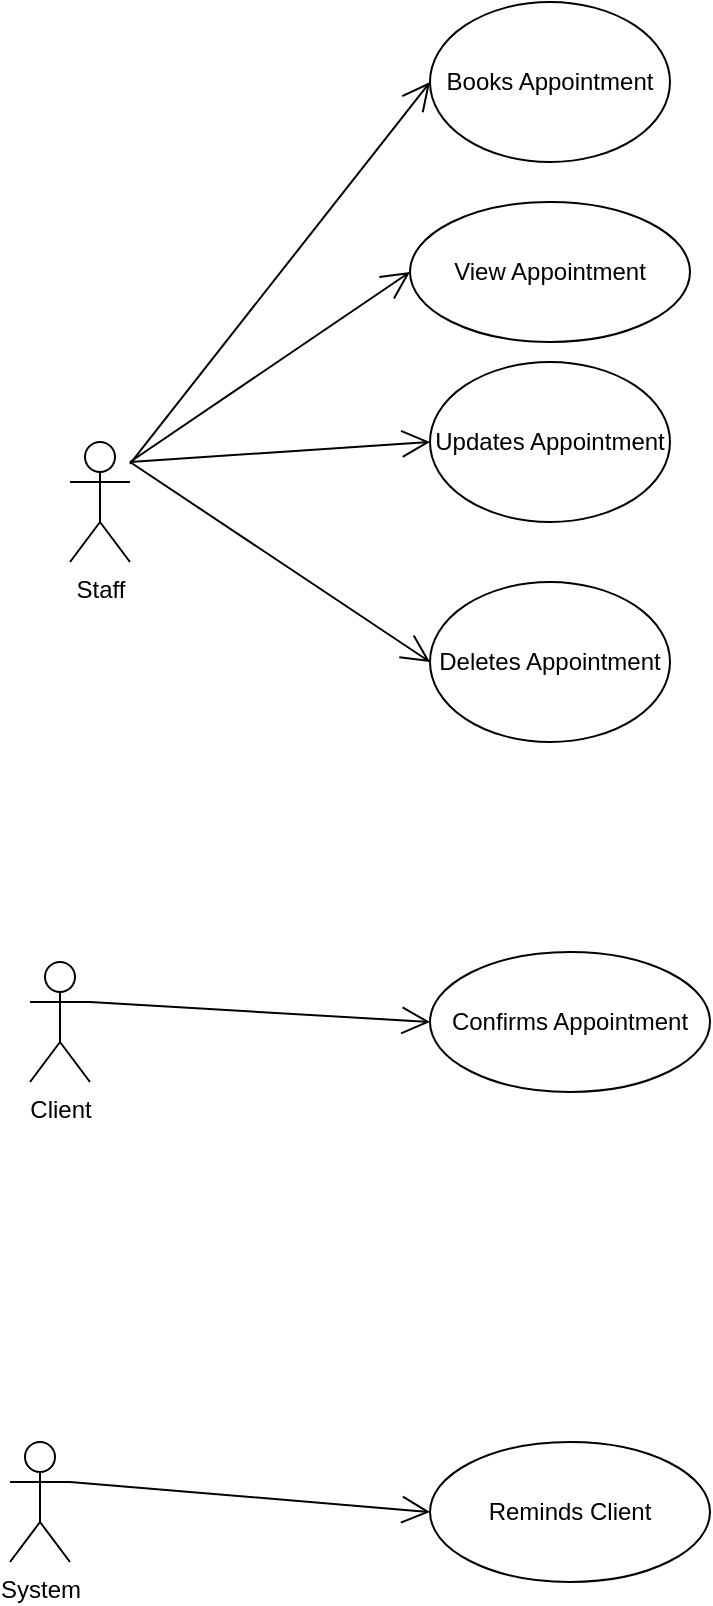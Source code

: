 <mxfile version="13.0.3" type="device" pages="3"><diagram id="Vl0G0MiH7lMJGUPgqh1n" name="UseCases"><mxGraphModel dx="1102" dy="642" grid="1" gridSize="10" guides="1" tooltips="1" connect="1" arrows="1" fold="1" page="1" pageScale="1" pageWidth="850" pageHeight="1100" math="0" shadow="0"><root><mxCell id="0"/><mxCell id="1" parent="0"/><mxCell id="QR6DyhkQU_RC2A-43KTA-1" value="Staff" style="shape=umlActor;verticalLabelPosition=bottom;labelBackgroundColor=#ffffff;verticalAlign=top;html=1;outlineConnect=0;" parent="1" vertex="1"><mxGeometry x="120" y="280" width="30" height="60" as="geometry"/></mxCell><mxCell id="QR6DyhkQU_RC2A-43KTA-2" value="Books Appointment" style="ellipse;whiteSpace=wrap;html=1;" parent="1" vertex="1"><mxGeometry x="300" y="60" width="120" height="80" as="geometry"/></mxCell><mxCell id="QR6DyhkQU_RC2A-43KTA-3" value="Updates Appointment" style="ellipse;whiteSpace=wrap;html=1;" parent="1" vertex="1"><mxGeometry x="300" y="240" width="120" height="80" as="geometry"/></mxCell><mxCell id="QR6DyhkQU_RC2A-43KTA-4" value="Deletes Appointment" style="ellipse;whiteSpace=wrap;html=1;" parent="1" vertex="1"><mxGeometry x="300" y="350" width="120" height="80" as="geometry"/></mxCell><mxCell id="QR6DyhkQU_RC2A-43KTA-5" value="Client" style="shape=umlActor;verticalLabelPosition=bottom;labelBackgroundColor=#ffffff;verticalAlign=top;html=1;outlineConnect=0;" parent="1" vertex="1"><mxGeometry x="100" y="540" width="30" height="60" as="geometry"/></mxCell><mxCell id="QR6DyhkQU_RC2A-43KTA-8" value="Confirms Appointment" style="ellipse;whiteSpace=wrap;html=1;" parent="1" vertex="1"><mxGeometry x="300" y="535" width="140" height="70" as="geometry"/></mxCell><mxCell id="QR6DyhkQU_RC2A-43KTA-9" value="System" style="shape=umlActor;verticalLabelPosition=bottom;labelBackgroundColor=#ffffff;verticalAlign=top;html=1;" parent="1" vertex="1"><mxGeometry x="90" y="780" width="30" height="60" as="geometry"/></mxCell><mxCell id="QR6DyhkQU_RC2A-43KTA-10" value="Reminds Client" style="ellipse;whiteSpace=wrap;html=1;" parent="1" vertex="1"><mxGeometry x="300" y="780" width="140" height="70" as="geometry"/></mxCell><mxCell id="QR6DyhkQU_RC2A-43KTA-11" value="View Appointment" style="ellipse;whiteSpace=wrap;html=1;" parent="1" vertex="1"><mxGeometry x="290" y="160" width="140" height="70" as="geometry"/></mxCell><mxCell id="QR6DyhkQU_RC2A-43KTA-12" value="" style="endArrow=open;endFill=1;endSize=12;html=1;" parent="1" source="QR6DyhkQU_RC2A-43KTA-1" edge="1"><mxGeometry width="160" relative="1" as="geometry"><mxPoint x="140" y="100" as="sourcePoint"/><mxPoint x="300" y="100" as="targetPoint"/></mxGeometry></mxCell><mxCell id="QR6DyhkQU_RC2A-43KTA-13" value="" style="endArrow=open;endFill=1;endSize=12;html=1;entryX=0;entryY=0.5;entryDx=0;entryDy=0;" parent="1" target="QR6DyhkQU_RC2A-43KTA-3" edge="1"><mxGeometry width="160" relative="1" as="geometry"><mxPoint x="150" y="290" as="sourcePoint"/><mxPoint x="310" y="290" as="targetPoint"/></mxGeometry></mxCell><mxCell id="QR6DyhkQU_RC2A-43KTA-14" value="" style="endArrow=open;endFill=1;endSize=12;html=1;entryX=0;entryY=0.5;entryDx=0;entryDy=0;" parent="1" target="QR6DyhkQU_RC2A-43KTA-11" edge="1"><mxGeometry width="160" relative="1" as="geometry"><mxPoint x="150" y="290" as="sourcePoint"/><mxPoint x="310" y="290" as="targetPoint"/></mxGeometry></mxCell><mxCell id="QR6DyhkQU_RC2A-43KTA-15" value="" style="endArrow=open;endFill=1;endSize=12;html=1;entryX=0;entryY=0.5;entryDx=0;entryDy=0;" parent="1" target="QR6DyhkQU_RC2A-43KTA-4" edge="1"><mxGeometry width="160" relative="1" as="geometry"><mxPoint x="150" y="290" as="sourcePoint"/><mxPoint x="310" y="290" as="targetPoint"/></mxGeometry></mxCell><mxCell id="QR6DyhkQU_RC2A-43KTA-16" value="" style="endArrow=open;endFill=1;endSize=12;html=1;entryX=0;entryY=0.5;entryDx=0;entryDy=0;" parent="1" target="QR6DyhkQU_RC2A-43KTA-8" edge="1"><mxGeometry width="160" relative="1" as="geometry"><mxPoint x="130" y="560" as="sourcePoint"/><mxPoint x="290" y="560" as="targetPoint"/></mxGeometry></mxCell><mxCell id="QR6DyhkQU_RC2A-43KTA-17" value="" style="endArrow=open;endFill=1;endSize=12;html=1;entryX=0;entryY=0.5;entryDx=0;entryDy=0;" parent="1" target="QR6DyhkQU_RC2A-43KTA-10" edge="1"><mxGeometry width="160" relative="1" as="geometry"><mxPoint x="120" y="800" as="sourcePoint"/><mxPoint x="280" y="800" as="targetPoint"/></mxGeometry></mxCell></root></mxGraphModel></diagram><diagram id="TnYZfUgmt3GwBNTBh49e" name="EntityRelations-DomainModel"><mxGraphModel dx="1102" dy="642" grid="1" gridSize="10" guides="1" tooltips="1" connect="1" arrows="1" fold="1" page="1" pageScale="1" pageWidth="850" pageHeight="1100" math="0" shadow="0"><root><mxCell id="fX2Ph-ExrJr-Wufg2tws-0"/><mxCell id="fX2Ph-ExrJr-Wufg2tws-1" parent="fX2Ph-ExrJr-Wufg2tws-0"/><mxCell id="fX2Ph-ExrJr-Wufg2tws-16" value="Schedule" style="swimlane;fontStyle=0;childLayout=stackLayout;horizontal=1;startSize=26;horizontalStack=0;resizeParent=1;resizeParentMax=0;resizeLast=0;collapsible=1;marginBottom=0;align=center;fontSize=14;" vertex="1" parent="fX2Ph-ExrJr-Wufg2tws-1"><mxGeometry x="330" y="310" width="160" height="52" as="geometry"/></mxCell><mxCell id="fX2Ph-ExrJr-Wufg2tws-17" value="Row 1" style="text;strokeColor=none;fillColor=none;spacingLeft=4;spacingRight=4;overflow=hidden;rotatable=0;points=[[0,0.5],[1,0.5]];portConstraint=eastwest;fontSize=12;" vertex="1" parent="fX2Ph-ExrJr-Wufg2tws-16"><mxGeometry y="26" width="160" height="26" as="geometry"/></mxCell><mxCell id="fX2Ph-ExrJr-Wufg2tws-12" value="Appointment" style="swimlane;fontStyle=0;childLayout=stackLayout;horizontal=1;startSize=26;horizontalStack=0;resizeParent=1;resizeParentMax=0;resizeLast=0;collapsible=1;marginBottom=0;align=center;fontSize=14;" vertex="1" parent="fX2Ph-ExrJr-Wufg2tws-1"><mxGeometry x="330" y="460" width="160" height="52" as="geometry"/></mxCell><mxCell id="fX2Ph-ExrJr-Wufg2tws-13" value="Row 1" style="text;strokeColor=none;fillColor=none;spacingLeft=4;spacingRight=4;overflow=hidden;rotatable=0;points=[[0,0.5],[1,0.5]];portConstraint=eastwest;fontSize=12;" vertex="1" parent="fX2Ph-ExrJr-Wufg2tws-12"><mxGeometry y="26" width="160" height="26" as="geometry"/></mxCell><mxCell id="fX2Ph-ExrJr-Wufg2tws-8" value="Client" style="swimlane;fontStyle=0;childLayout=stackLayout;horizontal=1;startSize=26;horizontalStack=0;resizeParent=1;resizeParentMax=0;resizeLast=0;collapsible=1;marginBottom=0;align=center;fontSize=14;" vertex="1" parent="fX2Ph-ExrJr-Wufg2tws-1"><mxGeometry y="691" width="160" height="110" as="geometry"/></mxCell><mxCell id="fX2Ph-ExrJr-Wufg2tws-9" value="name&#10;phone&#10;email" style="text;strokeColor=none;fillColor=none;spacingLeft=4;spacingRight=4;overflow=hidden;rotatable=0;points=[[0,0.5],[1,0.5]];portConstraint=eastwest;fontSize=12;" vertex="1" parent="fX2Ph-ExrJr-Wufg2tws-8"><mxGeometry y="26" width="160" height="84" as="geometry"/></mxCell><mxCell id="fX2Ph-ExrJr-Wufg2tws-20" value="Staff" style="swimlane;fontStyle=0;childLayout=stackLayout;horizontal=1;startSize=26;horizontalStack=0;resizeParent=1;resizeParentMax=0;resizeLast=0;collapsible=1;marginBottom=0;align=center;fontSize=14;" vertex="1" parent="fX2Ph-ExrJr-Wufg2tws-1"><mxGeometry x="450" y="691" width="160" height="110" as="geometry"/></mxCell><mxCell id="fX2Ph-ExrJr-Wufg2tws-21" value="name&#10;type" style="text;strokeColor=none;fillColor=none;spacingLeft=4;spacingRight=4;overflow=hidden;rotatable=0;points=[[0,0.5],[1,0.5]];portConstraint=eastwest;fontSize=12;" vertex="1" parent="fX2Ph-ExrJr-Wufg2tws-20"><mxGeometry y="26" width="160" height="84" as="geometry"/></mxCell><mxCell id="fX2Ph-ExrJr-Wufg2tws-4" value="Patient" style="swimlane;fontStyle=0;childLayout=stackLayout;horizontal=1;startSize=26;horizontalStack=0;resizeParent=1;resizeParentMax=0;resizeLast=0;collapsible=1;marginBottom=0;align=center;fontSize=14;" vertex="1" parent="fX2Ph-ExrJr-Wufg2tws-1"><mxGeometry x="230" y="691" width="160" height="110" as="geometry"/></mxCell><mxCell id="fX2Ph-ExrJr-Wufg2tws-6" value="name&#10;type" style="text;strokeColor=none;fillColor=none;spacingLeft=4;spacingRight=4;overflow=hidden;rotatable=0;points=[[0,0.5],[1,0.5]];portConstraint=eastwest;fontSize=12;" vertex="1" parent="fX2Ph-ExrJr-Wufg2tws-4"><mxGeometry y="26" width="160" height="84" as="geometry"/></mxCell><mxCell id="fX2Ph-ExrJr-Wufg2tws-24" value="Room" style="swimlane;fontStyle=0;childLayout=stackLayout;horizontal=1;startSize=26;horizontalStack=0;resizeParent=1;resizeParentMax=0;resizeLast=0;collapsible=1;marginBottom=0;align=center;fontSize=14;" vertex="1" parent="fX2Ph-ExrJr-Wufg2tws-1"><mxGeometry x="640" y="691" width="160" height="110" as="geometry"/></mxCell><mxCell id="fX2Ph-ExrJr-Wufg2tws-25" value="roomId&#10;type" style="text;strokeColor=none;fillColor=none;spacingLeft=4;spacingRight=4;overflow=hidden;rotatable=0;points=[[0,0.5],[1,0.5]];portConstraint=eastwest;fontSize=12;" vertex="1" parent="fX2Ph-ExrJr-Wufg2tws-24"><mxGeometry y="26" width="160" height="84" as="geometry"/></mxCell><mxCell id="fX2Ph-ExrJr-Wufg2tws-29" value="for" style="shape=rhombus;double=1;perimeter=rhombusPerimeter;whiteSpace=wrap;html=1;align=center;" vertex="1" parent="fX2Ph-ExrJr-Wufg2tws-1"><mxGeometry x="260" y="580" width="120" height="60" as="geometry"/></mxCell><mxCell id="fX2Ph-ExrJr-Wufg2tws-30" value="requested by" style="shape=rhombus;double=1;perimeter=rhombusPerimeter;whiteSpace=wrap;html=1;align=center;" vertex="1" parent="fX2Ph-ExrJr-Wufg2tws-1"><mxGeometry x="50" y="570" width="120" height="60" as="geometry"/></mxCell><mxCell id="fX2Ph-ExrJr-Wufg2tws-31" value="served by" style="shape=rhombus;double=1;perimeter=rhombusPerimeter;whiteSpace=wrap;html=1;align=center;" vertex="1" parent="fX2Ph-ExrJr-Wufg2tws-1"><mxGeometry x="450" y="580" width="120" height="60" as="geometry"/></mxCell><mxCell id="fX2Ph-ExrJr-Wufg2tws-32" value="served in" style="shape=rhombus;double=1;perimeter=rhombusPerimeter;whiteSpace=wrap;html=1;align=center;" vertex="1" parent="fX2Ph-ExrJr-Wufg2tws-1"><mxGeometry x="650" y="580" width="120" height="60" as="geometry"/></mxCell></root></mxGraphModel></diagram><diagram id="jz4mMLoezcisDPliyWzb" name="module-components"><mxGraphModel dx="1102" dy="642" grid="1" gridSize="10" guides="1" tooltips="1" connect="1" arrows="1" fold="1" page="1" pageScale="1" pageWidth="850" pageHeight="1100" math="0" shadow="0"><root><mxCell id="yQS86P5f5i4DOBMsdm2I-0"/><mxCell id="yQS86P5f5i4DOBMsdm2I-1" parent="yQS86P5f5i4DOBMsdm2I-0"/><mxCell id="yQS86P5f5i4DOBMsdm2I-16" value="pet-appointment-rest" style="shape=module;align=left;spacingLeft=20;align=center;verticalAlign=top;" vertex="1" parent="yQS86P5f5i4DOBMsdm2I-1"><mxGeometry x="40" y="390" width="780" height="170" as="geometry"/></mxCell><mxCell id="yQS86P5f5i4DOBMsdm2I-15" value="pet-appointment-model" style="shape=module;align=left;spacingLeft=20;align=center;verticalAlign=top;" vertex="1" parent="yQS86P5f5i4DOBMsdm2I-1"><mxGeometry x="10" y="710" width="840" height="230" as="geometry"/></mxCell><mxCell id="yQS86P5f5i4DOBMsdm2I-2" value="clients" style="shape=folder;fontStyle=1;spacingTop=10;tabWidth=40;tabHeight=14;tabPosition=left;html=1;" vertex="1" parent="yQS86P5f5i4DOBMsdm2I-1"><mxGeometry x="180" y="760" width="70" height="50" as="geometry"/></mxCell><mxCell id="yQS86P5f5i4DOBMsdm2I-3" value="patients" style="shape=folder;fontStyle=1;spacingTop=10;tabWidth=40;tabHeight=14;tabPosition=left;html=1;" vertex="1" parent="yQS86P5f5i4DOBMsdm2I-1"><mxGeometry x="300" y="770" width="70" height="50" as="geometry"/></mxCell><mxCell id="yQS86P5f5i4DOBMsdm2I-4" value="appointments" style="shape=folder;fontStyle=1;spacingTop=10;tabWidth=40;tabHeight=14;tabPosition=left;html=1;" vertex="1" parent="yQS86P5f5i4DOBMsdm2I-1"><mxGeometry x="440" y="760" width="120" height="50" as="geometry"/></mxCell><mxCell id="yQS86P5f5i4DOBMsdm2I-7" value="staff" style="shape=folder;fontStyle=1;spacingTop=10;tabWidth=40;tabHeight=14;tabPosition=left;html=1;" vertex="1" parent="yQS86P5f5i4DOBMsdm2I-1"><mxGeometry x="610" y="760" width="70" height="50" as="geometry"/></mxCell><mxCell id="yQS86P5f5i4DOBMsdm2I-8" value="rooms" style="shape=folder;fontStyle=1;spacingTop=10;tabWidth=40;tabHeight=14;tabPosition=left;html=1;" vertex="1" parent="yQS86P5f5i4DOBMsdm2I-1"><mxGeometry x="720" y="760" width="70" height="50" as="geometry"/></mxCell><mxCell id="yQS86P5f5i4DOBMsdm2I-9" value="dto" style="shape=folder;fontStyle=1;spacingTop=10;tabWidth=40;tabHeight=14;tabPosition=left;html=1;" vertex="1" parent="yQS86P5f5i4DOBMsdm2I-1"><mxGeometry x="160" y="490" width="70" height="50" as="geometry"/></mxCell><mxCell id="yQS86P5f5i4DOBMsdm2I-10" value="valueobjects" style="shape=folder;fontStyle=1;spacingTop=10;tabWidth=40;tabHeight=14;tabPosition=left;html=1;" vertex="1" parent="yQS86P5f5i4DOBMsdm2I-1"><mxGeometry x="300" y="490" width="70" height="50" as="geometry"/></mxCell><mxCell id="yQS86P5f5i4DOBMsdm2I-13" value="controller" style="shape=folder;fontStyle=1;spacingTop=10;tabWidth=40;tabHeight=14;tabPosition=left;html=1;" vertex="1" parent="yQS86P5f5i4DOBMsdm2I-1"><mxGeometry x="430" y="490" width="70" height="50" as="geometry"/></mxCell><mxCell id="yQS86P5f5i4DOBMsdm2I-19" value="repository" style="shape=folder;fontStyle=1;spacingTop=10;tabWidth=40;tabHeight=14;tabPosition=left;html=1;" vertex="1" parent="yQS86P5f5i4DOBMsdm2I-1"><mxGeometry x="100" y="870" width="70" height="50" as="geometry"/></mxCell><mxCell id="yQS86P5f5i4DOBMsdm2I-20" value="pet-appointment-db" style="shape=module;align=left;spacingLeft=20;align=center;verticalAlign=top;" vertex="1" parent="yQS86P5f5i4DOBMsdm2I-1"><mxGeometry x="30" y="1030" width="800" height="50" as="geometry"/></mxCell><mxCell id="yQS86P5f5i4DOBMsdm2I-21" value="pet-appointment-events" style="shape=module;align=left;spacingLeft=20;align=center;verticalAlign=top;" vertex="1" parent="yQS86P5f5i4DOBMsdm2I-1"><mxGeometry x="950" y="710" width="410" height="240" as="geometry"/></mxCell><mxCell id="yQS86P5f5i4DOBMsdm2I-22" value="pet-appointment-ui" style="shape=module;align=left;spacingLeft=20;align=center;verticalAlign=top;" vertex="1" parent="yQS86P5f5i4DOBMsdm2I-1"><mxGeometry x="80" y="170" width="740" height="50" as="geometry"/></mxCell></root></mxGraphModel></diagram></mxfile>
